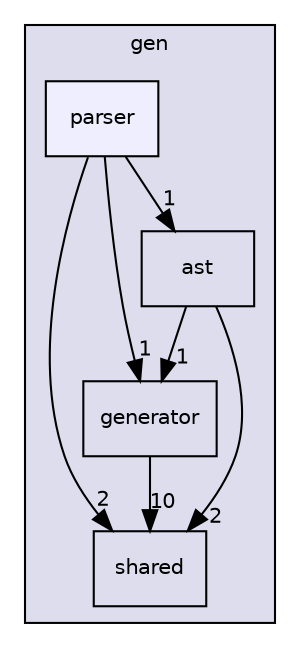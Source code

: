digraph "/home/bruno/Documents/IC/BenchGen/src/gen/parser" {
  compound=true
  node [ fontsize="10", fontname="Helvetica"];
  edge [ labelfontsize="10", labelfontname="Helvetica"];
  subgraph clusterdir_8f4776c0a463d1ee0804df2637941998 {
    graph [ bgcolor="#ddddee", pencolor="black", label="gen" fontname="Helvetica", fontsize="10", URL="dir_8f4776c0a463d1ee0804df2637941998.html"]
  dir_24557070e25569301ed3ff56f5b731ef [shape=box label="shared" URL="dir_24557070e25569301ed3ff56f5b731ef.html"];
  dir_67d0f892bddef1186087c004512afa49 [shape=box label="generator" URL="dir_67d0f892bddef1186087c004512afa49.html"];
  dir_dd5c22fbc1ebe659599a1b4bca43216e [shape=box label="ast" URL="dir_dd5c22fbc1ebe659599a1b4bca43216e.html"];
  dir_9fad14f5246d7a6ef5b48cb1caf911fc [shape=box, label="parser", style="filled", fillcolor="#eeeeff", pencolor="black", URL="dir_9fad14f5246d7a6ef5b48cb1caf911fc.html"];
  }
  dir_dd5c22fbc1ebe659599a1b4bca43216e->dir_24557070e25569301ed3ff56f5b731ef [headlabel="2", labeldistance=1.5 headhref="dir_000002_000007.html"];
  dir_dd5c22fbc1ebe659599a1b4bca43216e->dir_67d0f892bddef1186087c004512afa49 [headlabel="1", labeldistance=1.5 headhref="dir_000002_000003.html"];
  dir_9fad14f5246d7a6ef5b48cb1caf911fc->dir_24557070e25569301ed3ff56f5b731ef [headlabel="2", labeldistance=1.5 headhref="dir_000006_000007.html"];
  dir_9fad14f5246d7a6ef5b48cb1caf911fc->dir_67d0f892bddef1186087c004512afa49 [headlabel="1", labeldistance=1.5 headhref="dir_000006_000003.html"];
  dir_9fad14f5246d7a6ef5b48cb1caf911fc->dir_dd5c22fbc1ebe659599a1b4bca43216e [headlabel="1", labeldistance=1.5 headhref="dir_000006_000002.html"];
  dir_67d0f892bddef1186087c004512afa49->dir_24557070e25569301ed3ff56f5b731ef [headlabel="10", labeldistance=1.5 headhref="dir_000003_000007.html"];
}
